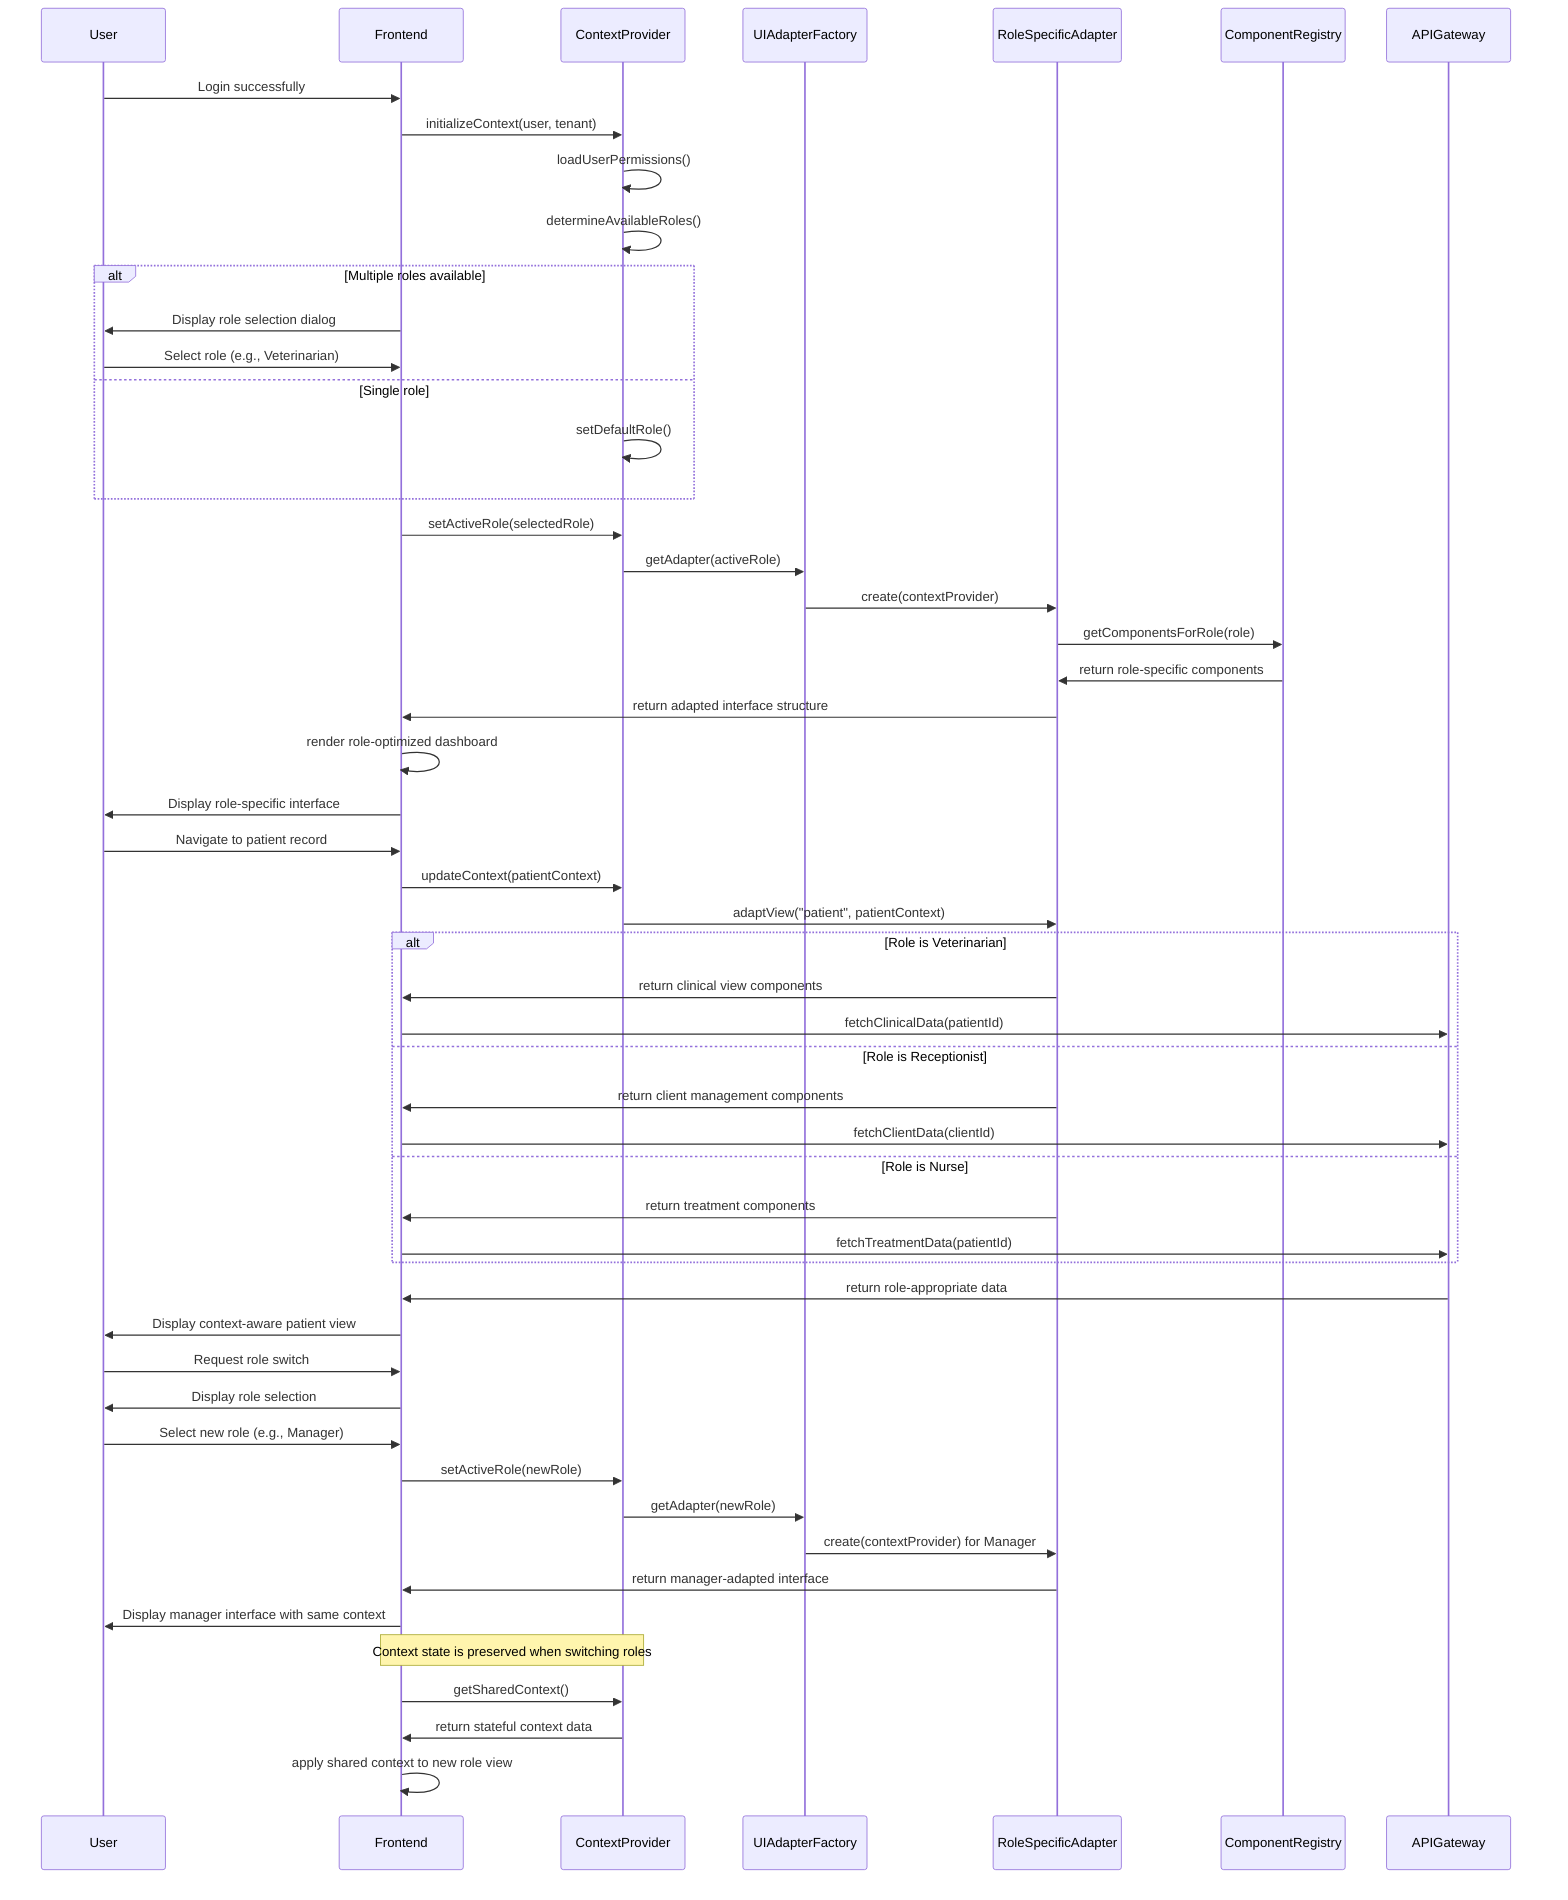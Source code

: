 sequenceDiagram
    participant User
    participant Frontend
    participant ContextProvider
    participant UIAdapterFactory
    participant RoleSpecificAdapter
    participant ComponentRegistry
    participant APIGateway

    %% Initial login and role selection
    User->>Frontend: Login successfully
    Frontend->>ContextProvider: initializeContext(user, tenant)
    ContextProvider->>ContextProvider: loadUserPermissions()
    ContextProvider->>ContextProvider: determineAvailableRoles()
    
    alt Multiple roles available
        Frontend->>User: Display role selection dialog
        User->>Frontend: Select role (e.g., Veterinarian)
    else Single role
        ContextProvider->>ContextProvider: setDefaultRole()
    end
    
    %% Context-aware UI adaptation
    Frontend->>ContextProvider: setActiveRole(selectedRole)
    ContextProvider->>UIAdapterFactory: getAdapter(activeRole)
    UIAdapterFactory->>RoleSpecificAdapter: create(contextProvider)
    RoleSpecificAdapter->>ComponentRegistry: getComponentsForRole(role)
    ComponentRegistry->>RoleSpecificAdapter: return role-specific components
    RoleSpecificAdapter->>Frontend: return adapted interface structure
    Frontend->>Frontend: render role-optimized dashboard
    Frontend->>User: Display role-specific interface

    %% User navigates to a specific area
    User->>Frontend: Navigate to patient record
    Frontend->>ContextProvider: updateContext(patientContext)
    ContextProvider->>RoleSpecificAdapter: adaptView("patient", patientContext)
    
    alt Role is Veterinarian
        RoleSpecificAdapter->>Frontend: return clinical view components
        Frontend->>APIGateway: fetchClinicalData(patientId)
    else Role is Receptionist
        RoleSpecificAdapter->>Frontend: return client management components
        Frontend->>APIGateway: fetchClientData(clientId)
    else Role is Nurse
        RoleSpecificAdapter->>Frontend: return treatment components
        Frontend->>APIGateway: fetchTreatmentData(patientId)
    end
    
    APIGateway->>Frontend: return role-appropriate data
    Frontend->>User: Display context-aware patient view
    
    %% Role switching during session
    User->>Frontend: Request role switch
    Frontend->>User: Display role selection
    User->>Frontend: Select new role (e.g., Manager)
    Frontend->>ContextProvider: setActiveRole(newRole)
    ContextProvider->>UIAdapterFactory: getAdapter(newRole)
    UIAdapterFactory->>RoleSpecificAdapter: create(contextProvider) for Manager
    RoleSpecificAdapter->>Frontend: return manager-adapted interface
    Frontend->>User: Display manager interface with same context
    
    %% Context sharing between roles
    Note over Frontend,ContextProvider: Context state is preserved when switching roles
    Frontend->>ContextProvider: getSharedContext()
    ContextProvider->>Frontend: return stateful context data
    Frontend->>Frontend: apply shared context to new role view